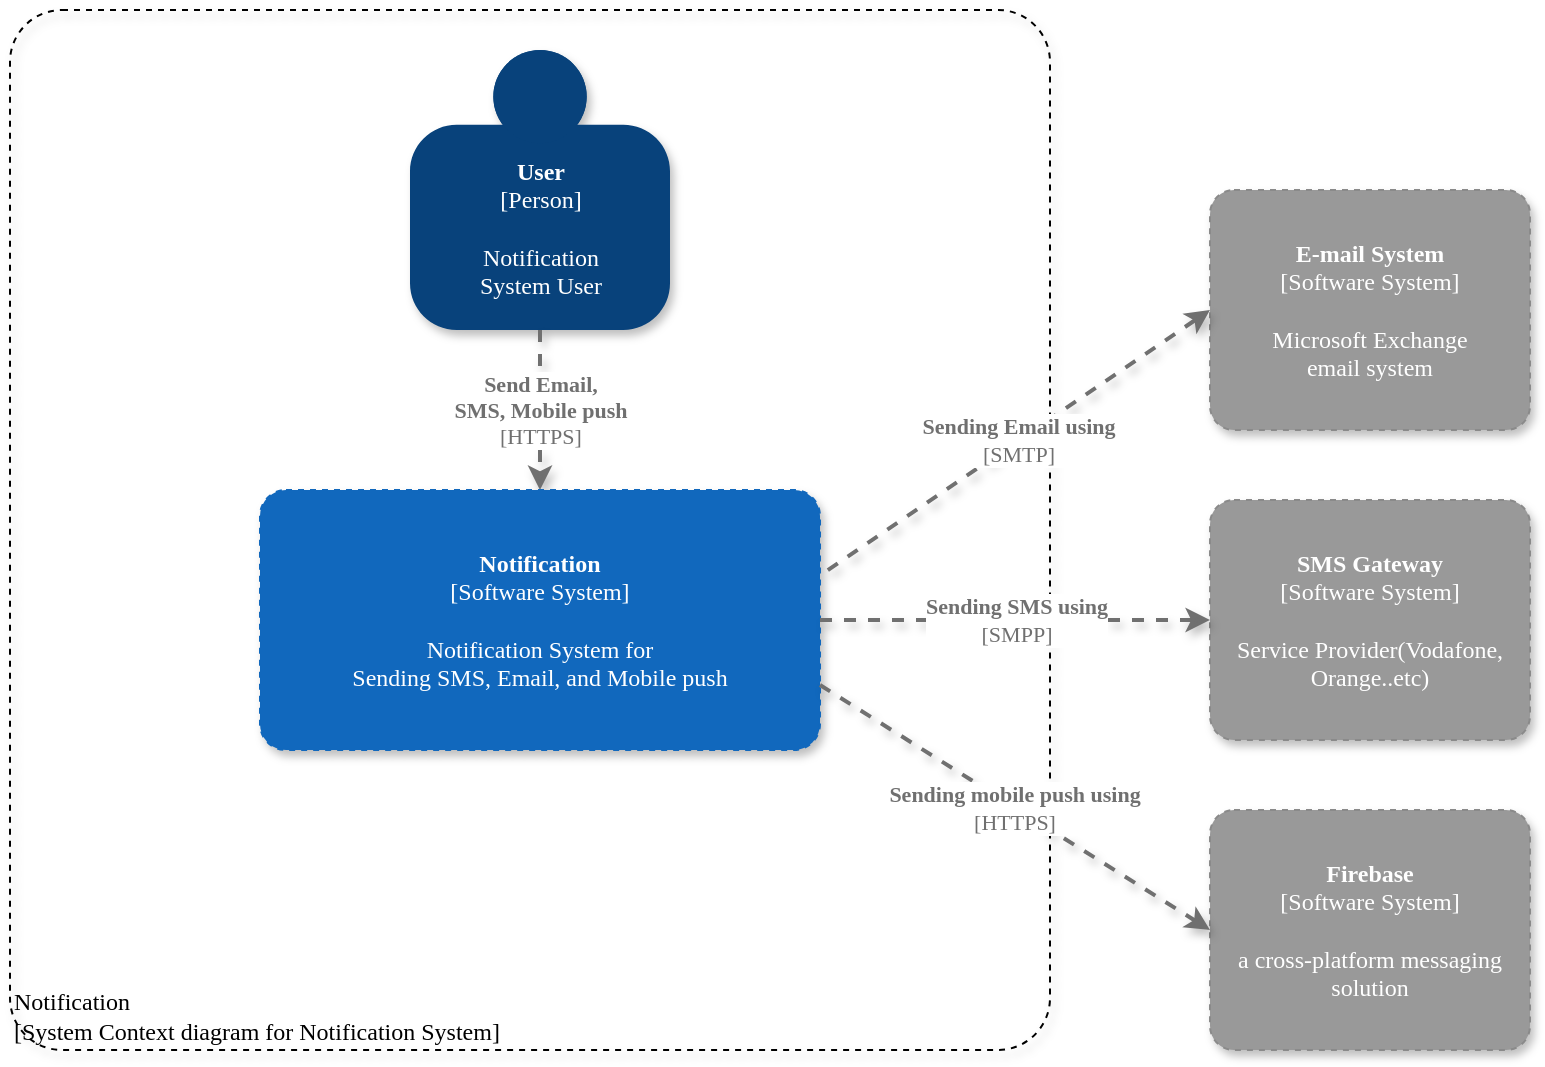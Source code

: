 <mxfile version="13.9.9" type="device"><diagram id="GC9YaNknNVx6zbnYvt_O" name="Page-1"><mxGraphModel dx="1086" dy="776" grid="1" gridSize="10" guides="1" tooltips="1" connect="1" arrows="1" fold="1" page="1" pageScale="1" pageWidth="850" pageHeight="1100" math="0" shadow="0"><root><mxCell id="0"/><mxCell id="1" parent="0"/><object placeholders="1" c4Name="Notification" c4Type="ExecutionEnvironment" c4Application="System Context diagram for Notification System" label="&lt;div style=&quot;text-align: left&quot;&gt;%c4Name%&lt;/div&gt;&lt;div style=&quot;text-align: left&quot;&gt;[%c4Application%]&lt;/div&gt;" id="aJ0QJPGMgRukP3UKo2Jv-1"><mxCell style="rounded=1;whiteSpace=wrap;html=1;labelBackgroundColor=none;fontColor=#000000;align=left;arcSize=5;strokeColor=#000000;verticalAlign=bottom;metaEdit=1;metaData={&quot;c4Type&quot;:{&quot;editable&quot;:false}};points=[[0.25,0,0],[0.5,0,0],[0.75,0,0],[1,0.25,0],[1,0.5,0],[1,0.75,0],[0.75,1,0],[0.5,1,0],[0.25,1,0],[0,0.75,0],[0,0.5,0],[0,0.25,0]];dashed=1;fillColor=none;glass=0;shadow=1;fontFamily=Comic Sans MS;" vertex="1" parent="1"><mxGeometry x="80" y="120" width="520" height="520" as="geometry"/></mxCell></object><object placeholders="1" c4Name="User" c4Type="Person" c4Description="Notification&#10;System User" label="&lt;b&gt;%c4Name%&lt;/b&gt;&lt;div&gt;[%c4Type%]&lt;/div&gt;&lt;br&gt;&lt;div&gt;%c4Description%&lt;/div&gt;" id="aJ0QJPGMgRukP3UKo2Jv-2"><mxCell style="html=1;dashed=0;whitespace=wrap;fillColor=#08427b;strokeColor=none;fontColor=#ffffff;shape=mxgraph.c4.person;align=center;metaEdit=1;points=[[0.5,0,0],[1,0.5,0],[1,0.75,0],[0.75,1,0],[0.5,1,0],[0.25,1,0],[0,0.75,0],[0,0.5,0]];metaData={&quot;c4Type&quot;:{&quot;editable&quot;:false}};glass=0;shadow=1;fontFamily=Comic Sans MS;" vertex="1" parent="1"><mxGeometry x="280" y="140" width="130" height="140" as="geometry"/></mxCell></object><object placeholders="1" c4Type="Relationship" c4Technology="HTTPS" c4Description="Send Email,&#10;SMS, Mobile push" label="&lt;div style=&quot;text-align: left&quot;&gt;&lt;div style=&quot;text-align: center&quot;&gt;&lt;b&gt;%c4Description%&lt;/b&gt;&lt;/div&gt;&lt;div style=&quot;text-align: center&quot;&gt;[%c4Technology%]&lt;/div&gt;&lt;/div&gt;" id="aJ0QJPGMgRukP3UKo2Jv-3"><mxCell style="edgeStyle=none;rounded=0;html=1;jettySize=auto;orthogonalLoop=1;strokeColor=#707070;strokeWidth=2;fontColor=#707070;jumpStyle=none;dashed=1;metaEdit=1;metaData={&quot;c4Type&quot;:{&quot;editable&quot;:false}};exitX=0.5;exitY=1;exitDx=0;exitDy=0;exitPerimeter=0;entryX=0.5;entryY=0;entryDx=0;entryDy=0;entryPerimeter=0;shadow=1;fontFamily=Comic Sans MS;" edge="1" parent="1" source="aJ0QJPGMgRukP3UKo2Jv-2" target="aJ0QJPGMgRukP3UKo2Jv-4"><mxGeometry width="160" relative="1" as="geometry"><mxPoint x="425" y="190" as="sourcePoint"/><mxPoint x="349" y="350" as="targetPoint"/></mxGeometry></mxCell></object><object placeholders="1" c4Name="Notification" c4Type="Software System" c4Description="Notification System for&#10;Sending SMS, Email, and Mobile push" label="&lt;b&gt;%c4Name%&lt;/b&gt;&lt;div&gt;[%c4Type%]&lt;/div&gt;&lt;br&gt;&lt;div&gt;%c4Description%&lt;/div&gt;" id="aJ0QJPGMgRukP3UKo2Jv-4"><mxCell style="rounded=1;whiteSpace=wrap;html=1;labelBackgroundColor=none;fillColor=#1168BD;fontColor=#ffffff;align=center;arcSize=10;strokeColor=#1168BD;metaEdit=1;metaData={&quot;c4Type&quot;:{&quot;editable&quot;:false}};points=[[0.25,0,0],[0.5,0,0],[0.75,0,0],[1,0.25,0],[1,0.5,0],[1,0.75,0],[0.75,1,0],[0.5,1,0],[0.25,1,0],[0,0.75,0],[0,0.5,0],[0,0.25,0]];glass=0;dashed=1;shadow=1;fontFamily=Comic Sans MS;" vertex="1" parent="1"><mxGeometry x="205" y="360" width="280" height="130" as="geometry"/></mxCell></object><object placeholders="1" c4Name="E-mail System" c4Type="Software System" c4Description="Microsoft Exchange&#10;email system" label="&lt;b&gt;%c4Name%&lt;/b&gt;&lt;div&gt;[%c4Type%]&lt;/div&gt;&lt;br&gt;&lt;div&gt;%c4Description%&lt;/div&gt;" id="aJ0QJPGMgRukP3UKo2Jv-5"><mxCell style="rounded=1;whiteSpace=wrap;html=1;labelBackgroundColor=none;fillColor=#999999;fontColor=#ffffff;align=center;arcSize=10;strokeColor=#8A8A8A;metaEdit=1;metaData={&quot;c4Type&quot;:{&quot;editable&quot;:false}};points=[[0.25,0,0],[0.5,0,0],[0.75,0,0],[1,0.25,0],[1,0.5,0],[1,0.75,0],[0.75,1,0],[0.5,1,0],[0.25,1,0],[0,0.75,0],[0,0.5,0],[0,0.25,0]];glass=0;dashed=1;shadow=1;fontFamily=Comic Sans MS;" vertex="1" parent="1"><mxGeometry x="680" y="210" width="160" height="120" as="geometry"/></mxCell></object><object placeholders="1" c4Name="SMS Gateway" c4Type="Software System" c4Description="Service Provider(Vodafone, Orange..etc)" label="&lt;b&gt;%c4Name%&lt;/b&gt;&lt;div&gt;[%c4Type%]&lt;/div&gt;&lt;br&gt;&lt;div&gt;%c4Description%&lt;/div&gt;" id="aJ0QJPGMgRukP3UKo2Jv-6"><mxCell style="rounded=1;whiteSpace=wrap;html=1;labelBackgroundColor=none;fillColor=#999999;fontColor=#ffffff;align=center;arcSize=10;strokeColor=#8A8A8A;metaEdit=1;metaData={&quot;c4Type&quot;:{&quot;editable&quot;:false}};points=[[0.25,0,0],[0.5,0,0],[0.75,0,0],[1,0.25,0],[1,0.5,0],[1,0.75,0],[0.75,1,0],[0.5,1,0],[0.25,1,0],[0,0.75,0],[0,0.5,0],[0,0.25,0]];glass=0;dashed=1;shadow=1;fontFamily=Comic Sans MS;" vertex="1" parent="1"><mxGeometry x="680" y="365" width="160" height="120" as="geometry"/></mxCell></object><object placeholders="1" c4Name="Firebase" c4Type="Software System" c4Description="a cross-platform messaging solution" label="&lt;b&gt;%c4Name%&lt;/b&gt;&lt;div&gt;[%c4Type%]&lt;/div&gt;&lt;br&gt;&lt;div&gt;%c4Description%&lt;/div&gt;" id="aJ0QJPGMgRukP3UKo2Jv-7"><mxCell style="rounded=1;whiteSpace=wrap;html=1;labelBackgroundColor=none;fillColor=#999999;fontColor=#ffffff;align=center;arcSize=10;strokeColor=#8A8A8A;metaEdit=1;metaData={&quot;c4Type&quot;:{&quot;editable&quot;:false}};points=[[0.25,0,0],[0.5,0,0],[0.75,0,0],[1,0.25,0],[1,0.5,0],[1,0.75,0],[0.75,1,0],[0.5,1,0],[0.25,1,0],[0,0.75,0],[0,0.5,0],[0,0.25,0]];glass=0;dashed=1;shadow=1;fontFamily=Comic Sans MS;" vertex="1" parent="1"><mxGeometry x="680" y="520" width="160" height="120" as="geometry"/></mxCell></object><object placeholders="1" c4Type="Relationship" c4Technology="SMTP" c4Description="Sending Email using" label="&lt;div style=&quot;text-align: left&quot;&gt;&lt;div style=&quot;text-align: center&quot;&gt;&lt;b&gt;%c4Description%&lt;/b&gt;&lt;/div&gt;&lt;div style=&quot;text-align: center&quot;&gt;[%c4Technology%]&lt;/div&gt;&lt;/div&gt;" id="aJ0QJPGMgRukP3UKo2Jv-8"><mxCell style="edgeStyle=none;rounded=0;html=1;entryX=0;entryY=0.5;jettySize=auto;orthogonalLoop=1;strokeColor=#707070;strokeWidth=2;fontColor=#707070;jumpStyle=none;dashed=1;metaEdit=1;metaData={&quot;c4Type&quot;:{&quot;editable&quot;:false}};exitX=1.014;exitY=0.308;exitDx=0;exitDy=0;exitPerimeter=0;entryDx=0;entryDy=0;entryPerimeter=0;shadow=1;fontFamily=Comic Sans MS;" edge="1" parent="1" source="aJ0QJPGMgRukP3UKo2Jv-4" target="aJ0QJPGMgRukP3UKo2Jv-5"><mxGeometry width="160" relative="1" as="geometry"><mxPoint x="350" y="750" as="sourcePoint"/><mxPoint x="510" y="750" as="targetPoint"/></mxGeometry></mxCell></object><object placeholders="1" c4Type="Relationship" c4Technology="SMPP" c4Description="Sending SMS using" label="&lt;div style=&quot;text-align: left&quot;&gt;&lt;div style=&quot;text-align: center&quot;&gt;&lt;b&gt;%c4Description%&lt;/b&gt;&lt;/div&gt;&lt;div style=&quot;text-align: center&quot;&gt;[%c4Technology%]&lt;/div&gt;&lt;/div&gt;" id="aJ0QJPGMgRukP3UKo2Jv-9"><mxCell style="edgeStyle=none;rounded=0;html=1;entryX=0;entryY=0.5;jettySize=auto;orthogonalLoop=1;strokeColor=#707070;strokeWidth=2;fontColor=#707070;jumpStyle=none;dashed=1;metaEdit=1;metaData={&quot;c4Type&quot;:{&quot;editable&quot;:false}};exitX=1;exitY=0.5;exitDx=0;exitDy=0;exitPerimeter=0;entryDx=0;entryDy=0;entryPerimeter=0;shadow=1;fontFamily=Comic Sans MS;" edge="1" parent="1" source="aJ0QJPGMgRukP3UKo2Jv-4" target="aJ0QJPGMgRukP3UKo2Jv-6"><mxGeometry width="160" relative="1" as="geometry"><mxPoint x="390" y="750" as="sourcePoint"/><mxPoint x="550" y="750" as="targetPoint"/></mxGeometry></mxCell></object><object placeholders="1" c4Type="Relationship" c4Technology="HTTPS" c4Description="Sending mobile push using" label="&lt;div style=&quot;text-align: left&quot;&gt;&lt;div style=&quot;text-align: center&quot;&gt;&lt;b&gt;%c4Description%&lt;/b&gt;&lt;/div&gt;&lt;div style=&quot;text-align: center&quot;&gt;[%c4Technology%]&lt;/div&gt;&lt;/div&gt;" id="aJ0QJPGMgRukP3UKo2Jv-10"><mxCell style="edgeStyle=none;rounded=0;html=1;entryX=0;entryY=0.5;jettySize=auto;orthogonalLoop=1;strokeColor=#707070;strokeWidth=2;fontColor=#707070;jumpStyle=none;dashed=1;metaEdit=1;metaData={&quot;c4Type&quot;:{&quot;editable&quot;:false}};exitX=1;exitY=0.75;exitDx=0;exitDy=0;exitPerimeter=0;entryDx=0;entryDy=0;entryPerimeter=0;shadow=1;fontFamily=Comic Sans MS;" edge="1" parent="1" source="aJ0QJPGMgRukP3UKo2Jv-4" target="aJ0QJPGMgRukP3UKo2Jv-7"><mxGeometry width="160" relative="1" as="geometry"><mxPoint x="330" y="710" as="sourcePoint"/><mxPoint x="490" y="710" as="targetPoint"/></mxGeometry></mxCell></object></root></mxGraphModel></diagram></mxfile>